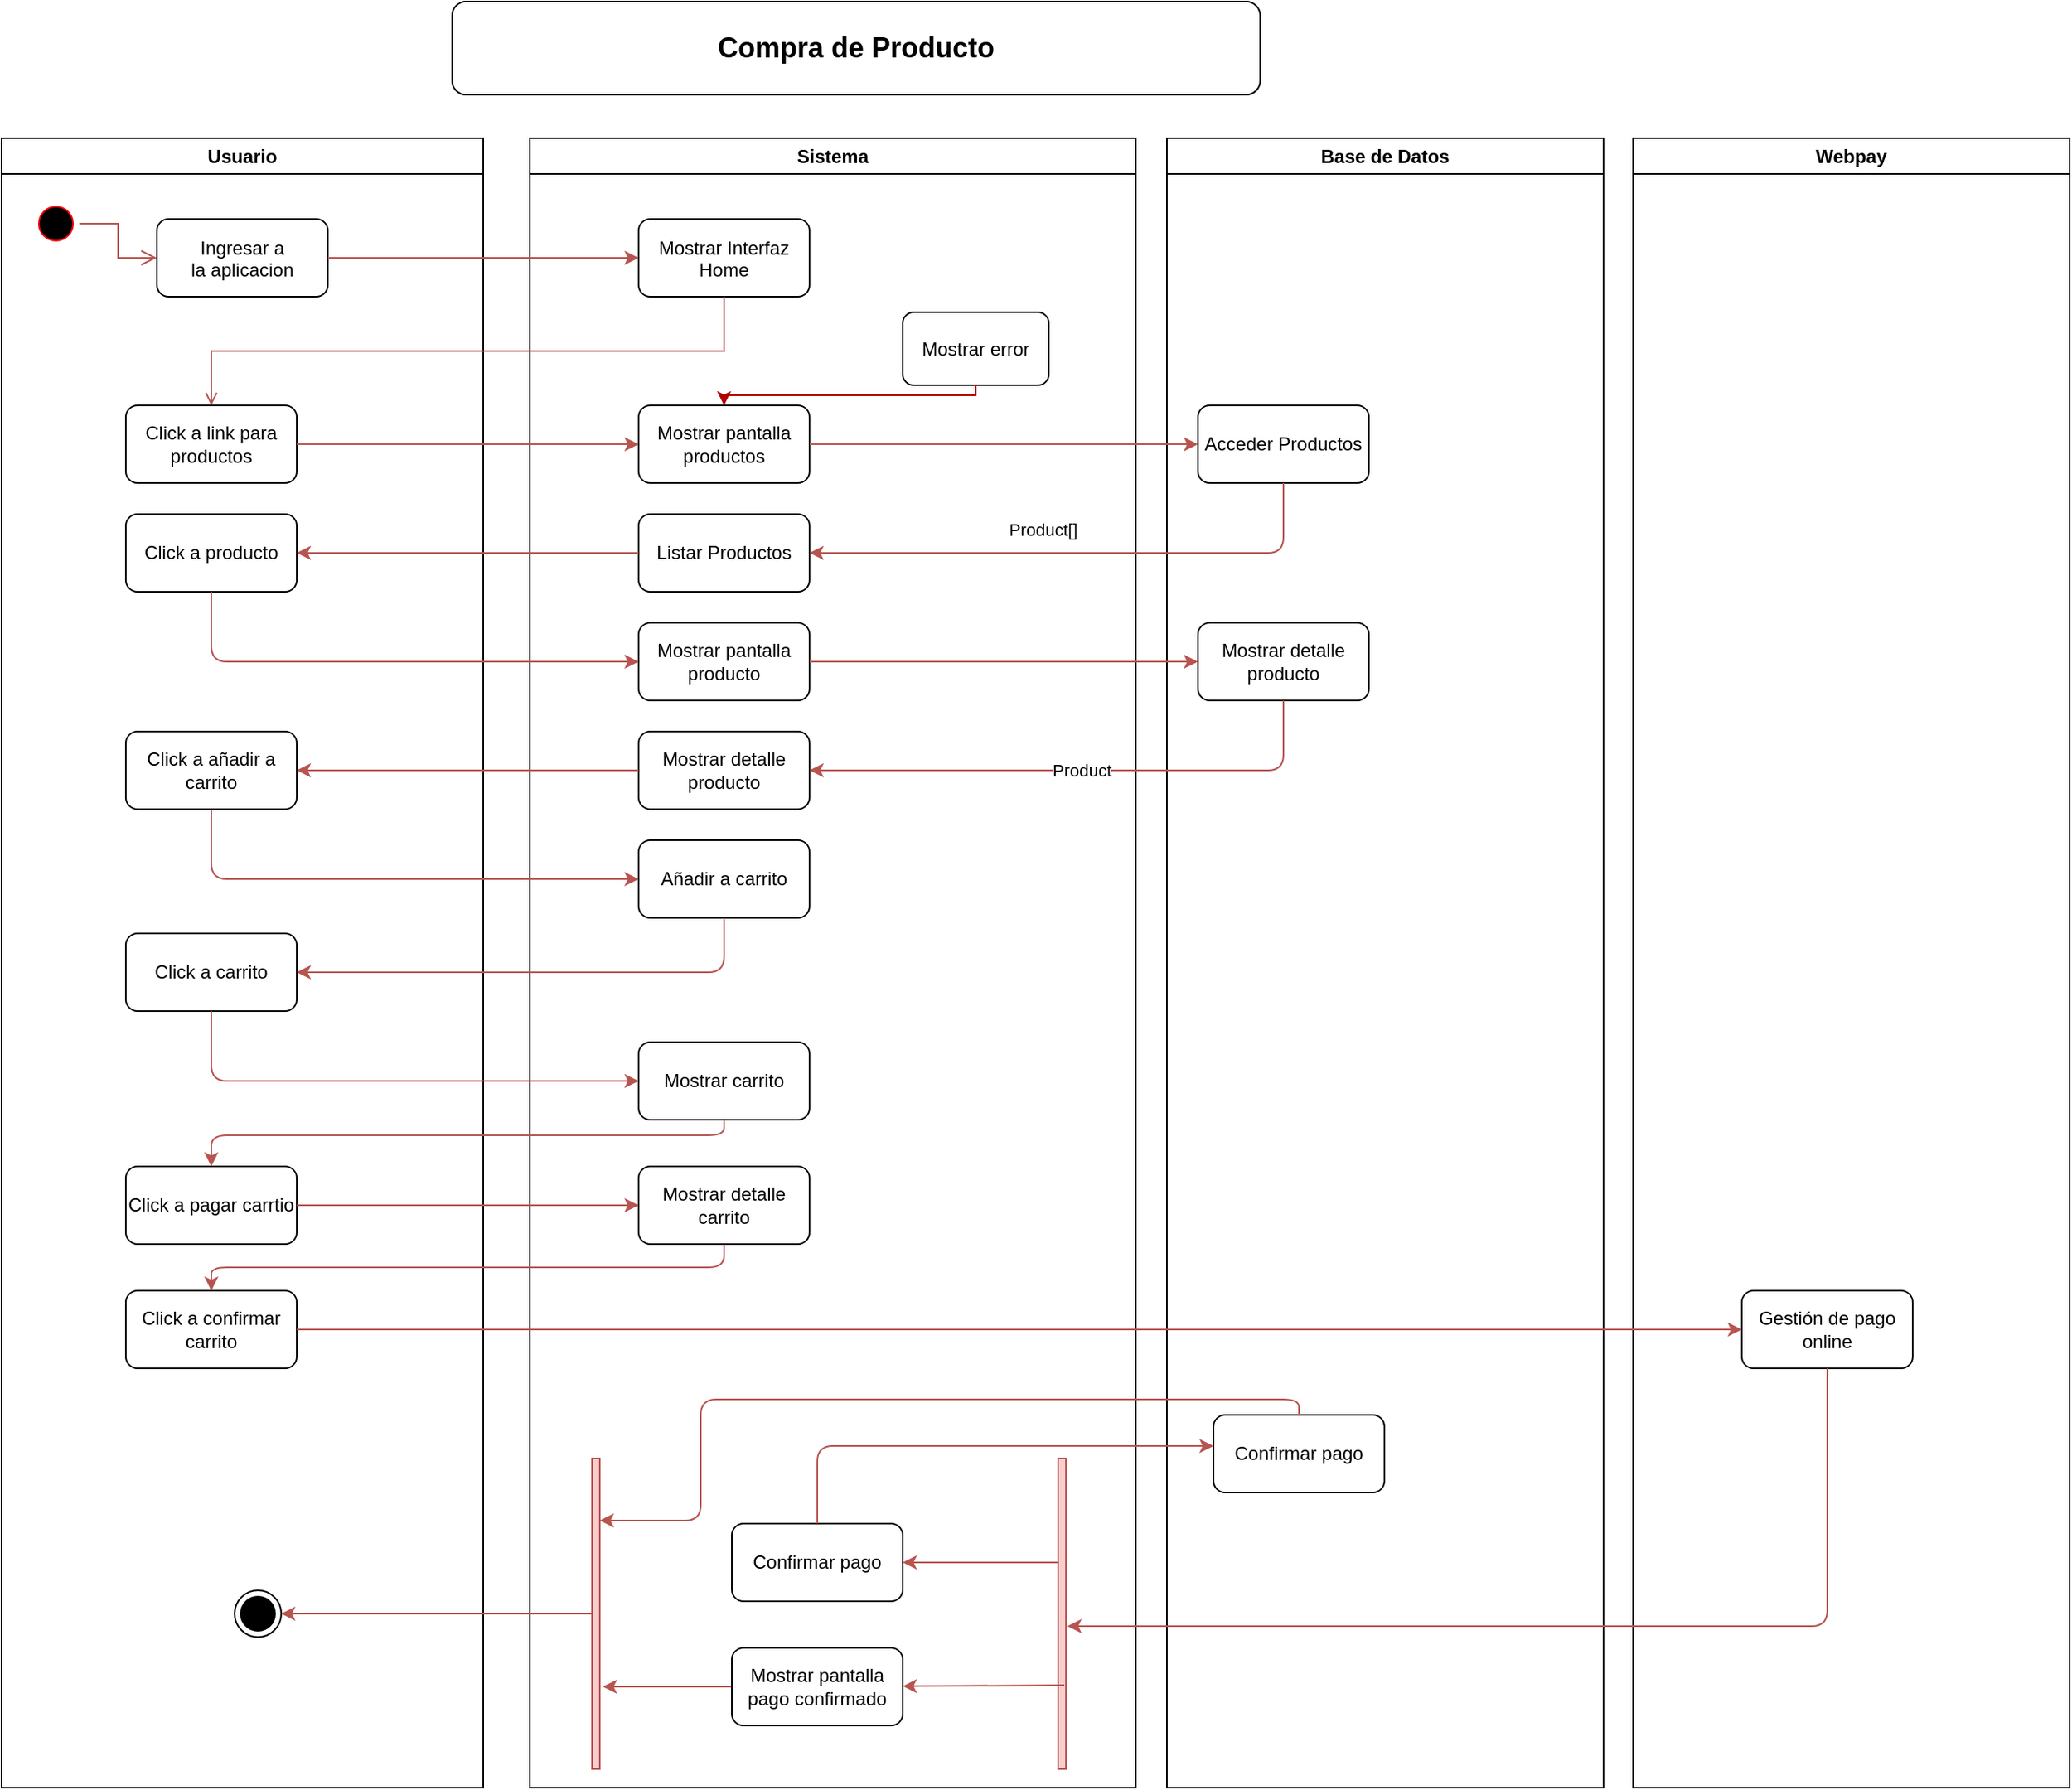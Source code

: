 <mxfile>
    <diagram id="Cew-Lja4MHk9W0TE3Yp0" name="Page-1">
        <mxGraphModel dx="1130" dy="851" grid="1" gridSize="10" guides="1" tooltips="1" connect="1" arrows="1" fold="1" page="1" pageScale="1" pageWidth="850" pageHeight="1100" math="0" shadow="0">
            <root>
                <mxCell id="0"/>
                <mxCell id="1" parent="0"/>
                <mxCell id="2" value="Usuario" style="swimlane;whiteSpace=wrap" vertex="1" parent="1">
                    <mxGeometry x="70" y="128" width="310" height="1062" as="geometry"/>
                </mxCell>
                <mxCell id="3" value="" style="ellipse;shape=startState;fillColor=#000000;strokeColor=#ff0000;" vertex="1" parent="2">
                    <mxGeometry x="20" y="40" width="30" height="30" as="geometry"/>
                </mxCell>
                <mxCell id="4" value="" style="edgeStyle=elbowEdgeStyle;elbow=horizontal;verticalAlign=bottom;endArrow=open;endSize=8;strokeColor=#b85450;endFill=1;rounded=0;fillColor=#f8cecc;gradientColor=#ea6b66;" edge="1" parent="2" source="3" target="5">
                    <mxGeometry x="100" y="40" as="geometry">
                        <mxPoint x="115" y="110" as="targetPoint"/>
                    </mxGeometry>
                </mxCell>
                <mxCell id="5" value="Ingresar a &#10;la aplicacion" style="align=center;rounded=1;" vertex="1" parent="2">
                    <mxGeometry x="100" y="52" width="110" height="50" as="geometry"/>
                </mxCell>
                <mxCell id="6" value="Click a link para productos" style="rounded=1;whiteSpace=wrap;" vertex="1" parent="2">
                    <mxGeometry x="80" y="172" width="110" height="50" as="geometry"/>
                </mxCell>
                <mxCell id="52" value="Click a producto" style="rounded=1;whiteSpace=wrap;" vertex="1" parent="2">
                    <mxGeometry x="80" y="242" width="110" height="50" as="geometry"/>
                </mxCell>
                <mxCell id="60" value="Click a añadir a carrito" style="rounded=1;whiteSpace=wrap;" vertex="1" parent="2">
                    <mxGeometry x="80" y="382" width="110" height="50" as="geometry"/>
                </mxCell>
                <mxCell id="64" value="Click a carrito" style="rounded=1;whiteSpace=wrap;" vertex="1" parent="2">
                    <mxGeometry x="80" y="512" width="110" height="50" as="geometry"/>
                </mxCell>
                <mxCell id="75" value="Click a pagar carrtio" style="rounded=1;whiteSpace=wrap;" vertex="1" parent="2">
                    <mxGeometry x="80" y="662" width="110" height="50" as="geometry"/>
                </mxCell>
                <mxCell id="79" value="Click a confirmar carrito" style="rounded=1;whiteSpace=wrap;" vertex="1" parent="2">
                    <mxGeometry x="80" y="742" width="110" height="50" as="geometry"/>
                </mxCell>
                <mxCell id="97" value="" style="ellipse;html=1;shape=endState;fillColor=strokeColor;" vertex="1" parent="2">
                    <mxGeometry x="150" y="935" width="30" height="30" as="geometry"/>
                </mxCell>
                <mxCell id="7" value="Sistema" style="swimlane;whiteSpace=wrap;startSize=23;" vertex="1" parent="1">
                    <mxGeometry x="410" y="128" width="390" height="1062" as="geometry"/>
                </mxCell>
                <mxCell id="8" value="Mostrar Interfaz &#10;Home" style="rounded=1;" vertex="1" parent="7">
                    <mxGeometry x="70.0" y="52" width="110" height="50" as="geometry"/>
                </mxCell>
                <mxCell id="20" value="Mostrar error" style="rounded=1;whiteSpace=wrap;html=1;" vertex="1" parent="7">
                    <mxGeometry x="240" y="112" width="94" height="47" as="geometry"/>
                </mxCell>
                <mxCell id="21" style="edgeStyle=elbowEdgeStyle;rounded=0;orthogonalLoop=1;jettySize=auto;html=1;entryX=0.5;entryY=0;entryDx=0;entryDy=0;fillColor=#e51400;strokeColor=#B20000;elbow=vertical;" edge="1" parent="7" source="20" target="41">
                    <mxGeometry relative="1" as="geometry"/>
                </mxCell>
                <mxCell id="41" value="Mostrar pantalla productos" style="rounded=1;whiteSpace=wrap;" vertex="1" parent="7">
                    <mxGeometry x="70" y="172" width="110" height="50" as="geometry"/>
                </mxCell>
                <mxCell id="48" value="Listar Productos" style="rounded=1;whiteSpace=wrap;" vertex="1" parent="7">
                    <mxGeometry x="70" y="242" width="110" height="50" as="geometry"/>
                </mxCell>
                <mxCell id="54" value="Mostrar pantalla producto" style="rounded=1;whiteSpace=wrap;" vertex="1" parent="7">
                    <mxGeometry x="70" y="312" width="110" height="50" as="geometry"/>
                </mxCell>
                <mxCell id="56" value="Mostrar detalle producto" style="rounded=1;whiteSpace=wrap;" vertex="1" parent="7">
                    <mxGeometry x="70" y="382" width="110" height="50" as="geometry"/>
                </mxCell>
                <mxCell id="63" value="Añadir a carrito" style="rounded=1;whiteSpace=wrap;" vertex="1" parent="7">
                    <mxGeometry x="70" y="452" width="110" height="50" as="geometry"/>
                </mxCell>
                <mxCell id="66" value="Mostrar carrito" style="rounded=1;whiteSpace=wrap;" vertex="1" parent="7">
                    <mxGeometry x="70" y="582" width="110" height="50" as="geometry"/>
                </mxCell>
                <mxCell id="77" value="Mostrar detalle carrito" style="rounded=1;whiteSpace=wrap;" vertex="1" parent="7">
                    <mxGeometry x="70" y="662" width="110" height="50" as="geometry"/>
                </mxCell>
                <mxCell id="83" value="Confirmar pago" style="rounded=1;whiteSpace=wrap;" vertex="1" parent="7">
                    <mxGeometry x="130" y="892" width="110" height="50" as="geometry"/>
                </mxCell>
                <mxCell id="94" style="edgeStyle=orthogonalEdgeStyle;html=1;strokeColor=#b85450;elbow=vertical;entryX=1.4;entryY=0.735;entryDx=0;entryDy=0;entryPerimeter=0;fillColor=#f8cecc;" edge="1" parent="7" source="84" target="87">
                    <mxGeometry relative="1" as="geometry">
                        <mxPoint x="120" y="1052" as="targetPoint"/>
                    </mxGeometry>
                </mxCell>
                <mxCell id="84" value="Mostrar pantalla pago confirmado" style="rounded=1;whiteSpace=wrap;" vertex="1" parent="7">
                    <mxGeometry x="130" y="972" width="110" height="50" as="geometry"/>
                </mxCell>
                <mxCell id="88" style="html=1;entryX=1;entryY=0.5;entryDx=0;entryDy=0;strokeColor=#b85450;elbow=vertical;exitX=0.8;exitY=0.335;exitDx=0;exitDy=0;exitPerimeter=0;fillColor=#f8cecc;" edge="1" parent="7" source="86" target="83">
                    <mxGeometry relative="1" as="geometry">
                        <mxPoint x="340" y="912" as="sourcePoint"/>
                    </mxGeometry>
                </mxCell>
                <mxCell id="86" value="" style="html=1;points=[];perimeter=orthogonalPerimeter;fillColor=#f8cecc;strokeColor=#b85450;" vertex="1" parent="7">
                    <mxGeometry x="340" y="850" width="5" height="200" as="geometry"/>
                </mxCell>
                <mxCell id="87" value="" style="html=1;points=[];perimeter=orthogonalPerimeter;fillColor=#f8cecc;strokeColor=#b85450;" vertex="1" parent="7">
                    <mxGeometry x="40" y="850" width="5" height="200" as="geometry"/>
                </mxCell>
                <mxCell id="89" style="html=1;strokeColor=#b85450;elbow=vertical;exitX=0.8;exitY=0.73;exitDx=0;exitDy=0;exitPerimeter=0;fillColor=#f8cecc;" edge="1" parent="7" source="86" target="84">
                    <mxGeometry relative="1" as="geometry">
                        <mxPoint x="344" y="996.5" as="sourcePoint"/>
                        <mxPoint x="240" y="996.5" as="targetPoint"/>
                    </mxGeometry>
                </mxCell>
                <mxCell id="23" value="Base de Datos" style="swimlane;whiteSpace=wrap" vertex="1" parent="1">
                    <mxGeometry x="820" y="128" width="281" height="1062" as="geometry"/>
                </mxCell>
                <mxCell id="24" style="edgeStyle=orthogonalEdgeStyle;rounded=0;orthogonalLoop=1;jettySize=auto;html=1;entryX=0;entryY=0.5;entryDx=0;entryDy=0;fillColor=#e51400;strokeColor=#B20000;" edge="1" parent="23" target="28">
                    <mxGeometry relative="1" as="geometry">
                        <mxPoint x="124" y="253" as="sourcePoint"/>
                    </mxGeometry>
                </mxCell>
                <mxCell id="42" value="Acceder Productos" style="rounded=1;whiteSpace=wrap;" vertex="1" parent="23">
                    <mxGeometry x="20" y="172" width="110" height="50" as="geometry"/>
                </mxCell>
                <mxCell id="57" value="Mostrar detalle producto" style="rounded=1;whiteSpace=wrap;" vertex="1" parent="23">
                    <mxGeometry x="20" y="312" width="110" height="50" as="geometry"/>
                </mxCell>
                <mxCell id="92" value="Confirmar pago" style="rounded=1;whiteSpace=wrap;" vertex="1" parent="23">
                    <mxGeometry x="30" y="822" width="110" height="50" as="geometry"/>
                </mxCell>
                <mxCell id="33" style="edgeStyle=orthogonalEdgeStyle;rounded=0;orthogonalLoop=1;jettySize=auto;html=1;exitX=1;exitY=0.5;exitDx=0;exitDy=0;entryX=0;entryY=0.5;entryDx=0;entryDy=0;fillColor=#f8cecc;gradientColor=#ea6b66;strokeColor=#b85450;" edge="1" parent="1" source="5" target="8">
                    <mxGeometry relative="1" as="geometry"/>
                </mxCell>
                <mxCell id="34" value="" style="endArrow=open;strokeColor=#b85450;endFill=1;rounded=0;entryX=0.5;entryY=0;entryDx=0;entryDy=0;fillColor=#f8cecc;gradientColor=#ea6b66;edgeStyle=elbowEdgeStyle;elbow=vertical;" edge="1" parent="1" source="8" target="6">
                    <mxGeometry relative="1" as="geometry">
                        <mxPoint x="282" y="300" as="targetPoint"/>
                    </mxGeometry>
                </mxCell>
                <mxCell id="40" value="&lt;font style=&quot;font-size: 18px;&quot;&gt;&lt;b&gt;Compra de Producto&lt;br&gt;&lt;/b&gt;&lt;/font&gt;" style="rounded=1;whiteSpace=wrap;html=1;" vertex="1" parent="1">
                    <mxGeometry x="360" y="40" width="520" height="60" as="geometry"/>
                </mxCell>
                <mxCell id="47" value="" style="edgeStyle=elbowEdgeStyle;elbow=vertical;html=1;entryX=0;entryY=0.5;entryDx=0;entryDy=0;fillColor=#f8cecc;strokeColor=#b85450;" edge="1" parent="1" source="41" target="42">
                    <mxGeometry relative="1" as="geometry"/>
                </mxCell>
                <mxCell id="49" style="edgeStyle=orthogonalEdgeStyle;elbow=vertical;html=1;entryX=1;entryY=0.5;entryDx=0;entryDy=0;exitX=0.5;exitY=1;exitDx=0;exitDy=0;fillColor=#f8cecc;strokeColor=#b85450;" edge="1" parent="1" source="42" target="48">
                    <mxGeometry relative="1" as="geometry"/>
                </mxCell>
                <mxCell id="50" value="Product[]" style="edgeLabel;html=1;align=center;verticalAlign=middle;resizable=0;points=[];" vertex="1" connectable="0" parent="49">
                    <mxGeometry x="0.229" y="3" relative="1" as="geometry">
                        <mxPoint x="15" y="-18" as="offset"/>
                    </mxGeometry>
                </mxCell>
                <mxCell id="51" style="edgeStyle=orthogonalEdgeStyle;html=1;elbow=vertical;fillColor=#f8cecc;strokeColor=#b85450;" edge="1" parent="1" source="6" target="41">
                    <mxGeometry relative="1" as="geometry"/>
                </mxCell>
                <mxCell id="53" style="edgeStyle=orthogonalEdgeStyle;html=1;entryX=1;entryY=0.5;entryDx=0;entryDy=0;elbow=vertical;fillColor=#f8cecc;strokeColor=#b85450;" edge="1" parent="1" source="48" target="52">
                    <mxGeometry relative="1" as="geometry"/>
                </mxCell>
                <mxCell id="55" style="html=1;entryX=0;entryY=0.5;entryDx=0;entryDy=0;elbow=vertical;strokeColor=#b85450;edgeStyle=orthogonalEdgeStyle;exitX=0.5;exitY=1;exitDx=0;exitDy=0;fillColor=#f8cecc;" edge="1" parent="1" source="52" target="54">
                    <mxGeometry relative="1" as="geometry"/>
                </mxCell>
                <mxCell id="58" style="edgeStyle=orthogonalEdgeStyle;html=1;strokeColor=#b85450;elbow=vertical;fillColor=#f8cecc;" edge="1" parent="1" source="54" target="57">
                    <mxGeometry relative="1" as="geometry"/>
                </mxCell>
                <mxCell id="59" value="Product" style="edgeStyle=orthogonalEdgeStyle;html=1;entryX=1;entryY=0.5;entryDx=0;entryDy=0;strokeColor=#b85450;elbow=vertical;fillColor=#f8cecc;exitX=0.5;exitY=1;exitDx=0;exitDy=0;" edge="1" parent="1" source="57" target="56">
                    <mxGeometry relative="1" as="geometry"/>
                </mxCell>
                <mxCell id="61" style="edgeStyle=orthogonalEdgeStyle;html=1;strokeColor=#b85450;elbow=vertical;fillColor=#f8cecc;" edge="1" parent="1" source="56" target="60">
                    <mxGeometry relative="1" as="geometry"/>
                </mxCell>
                <mxCell id="69" style="edgeStyle=orthogonalEdgeStyle;html=1;entryX=0;entryY=0.5;entryDx=0;entryDy=0;strokeColor=#b85450;elbow=vertical;exitX=0.5;exitY=1;exitDx=0;exitDy=0;fillColor=#f8cecc;" edge="1" parent="1" source="60" target="63">
                    <mxGeometry relative="1" as="geometry"/>
                </mxCell>
                <mxCell id="70" value="Webpay" style="swimlane;whiteSpace=wrap" vertex="1" parent="1">
                    <mxGeometry x="1120" y="128" width="281" height="1062" as="geometry"/>
                </mxCell>
                <mxCell id="71" style="edgeStyle=orthogonalEdgeStyle;rounded=0;orthogonalLoop=1;jettySize=auto;html=1;entryX=0;entryY=0.5;entryDx=0;entryDy=0;fillColor=#e51400;strokeColor=#B20000;" edge="1" parent="70">
                    <mxGeometry relative="1" as="geometry">
                        <mxPoint x="124" y="253" as="sourcePoint"/>
                    </mxGeometry>
                </mxCell>
                <mxCell id="81" value="Gestión de pago online" style="rounded=1;whiteSpace=wrap;" vertex="1" parent="70">
                    <mxGeometry x="70" y="742" width="110" height="50" as="geometry"/>
                </mxCell>
                <mxCell id="67" style="edgeStyle=orthogonalEdgeStyle;html=1;entryX=1;entryY=0.5;entryDx=0;entryDy=0;elbow=vertical;fillColor=#f8cecc;strokeColor=#b85450;exitX=0.5;exitY=1;exitDx=0;exitDy=0;" edge="1" parent="1" source="63" target="64">
                    <mxGeometry relative="1" as="geometry">
                        <mxPoint x="480" y="705" as="sourcePoint"/>
                    </mxGeometry>
                </mxCell>
                <mxCell id="68" style="html=1;entryX=0;entryY=0.5;entryDx=0;entryDy=0;elbow=vertical;strokeColor=#b85450;edgeStyle=orthogonalEdgeStyle;exitX=0.5;exitY=1;exitDx=0;exitDy=0;fillColor=#f8cecc;" edge="1" parent="1" source="64" target="66">
                    <mxGeometry relative="1" as="geometry"/>
                </mxCell>
                <mxCell id="76" style="edgeStyle=orthogonalEdgeStyle;html=1;strokeColor=#b85450;elbow=vertical;exitX=0.5;exitY=1;exitDx=0;exitDy=0;fillColor=#f8cecc;" edge="1" parent="1" source="66" target="75">
                    <mxGeometry relative="1" as="geometry">
                        <Array as="points">
                            <mxPoint x="535" y="770"/>
                            <mxPoint x="205" y="770"/>
                        </Array>
                    </mxGeometry>
                </mxCell>
                <mxCell id="78" style="edgeStyle=orthogonalEdgeStyle;html=1;strokeColor=#b85450;elbow=vertical;fillColor=#f8cecc;" edge="1" parent="1" source="75" target="77">
                    <mxGeometry relative="1" as="geometry"/>
                </mxCell>
                <mxCell id="80" style="edgeStyle=orthogonalEdgeStyle;html=1;strokeColor=#b85450;elbow=vertical;fillColor=#f8cecc;" edge="1" parent="1" source="79" target="81">
                    <mxGeometry relative="1" as="geometry">
                        <mxPoint x="1180" y="895" as="targetPoint"/>
                    </mxGeometry>
                </mxCell>
                <mxCell id="82" style="edgeStyle=elbowEdgeStyle;html=1;strokeColor=#b85450;elbow=vertical;exitX=0.5;exitY=1;exitDx=0;exitDy=0;fillColor=#f8cecc;" edge="1" parent="1" source="77" target="79">
                    <mxGeometry relative="1" as="geometry"/>
                </mxCell>
                <mxCell id="85" style="edgeStyle=orthogonalEdgeStyle;elbow=vertical;html=1;strokeColor=#b85450;exitX=0.5;exitY=1;exitDx=0;exitDy=0;fillColor=#f8cecc;entryX=1.2;entryY=0.54;entryDx=0;entryDy=0;entryPerimeter=0;" edge="1" parent="1" source="81" target="86">
                    <mxGeometry relative="1" as="geometry">
                        <mxPoint x="900" y="1080" as="targetPoint"/>
                    </mxGeometry>
                </mxCell>
                <mxCell id="90" style="edgeStyle=orthogonalEdgeStyle;html=1;strokeColor=#b85450;elbow=vertical;exitX=0.5;exitY=0;exitDx=0;exitDy=0;fillColor=#f8cecc;" edge="1" parent="1" source="83" target="92">
                    <mxGeometry relative="1" as="geometry">
                        <mxPoint x="910" y="970" as="targetPoint"/>
                        <Array as="points">
                            <mxPoint x="595" y="970"/>
                        </Array>
                    </mxGeometry>
                </mxCell>
                <mxCell id="93" style="edgeStyle=orthogonalEdgeStyle;html=1;entryX=1;entryY=0.2;entryDx=0;entryDy=0;entryPerimeter=0;strokeColor=#b85450;elbow=vertical;exitX=0.5;exitY=0;exitDx=0;exitDy=0;fillColor=#f8cecc;" edge="1" parent="1" source="92" target="87">
                    <mxGeometry relative="1" as="geometry">
                        <Array as="points">
                            <mxPoint x="905" y="940"/>
                            <mxPoint x="520" y="940"/>
                            <mxPoint x="520" y="1018"/>
                        </Array>
                    </mxGeometry>
                </mxCell>
                <mxCell id="96" style="edgeStyle=orthogonalEdgeStyle;html=1;strokeColor=#b85450;elbow=vertical;entryX=1;entryY=0.5;entryDx=0;entryDy=0;fillColor=#f8cecc;" edge="1" parent="1" source="87" target="97">
                    <mxGeometry relative="1" as="geometry">
                        <mxPoint x="300" y="1078" as="targetPoint"/>
                    </mxGeometry>
                </mxCell>
            </root>
        </mxGraphModel>
    </diagram>
</mxfile>